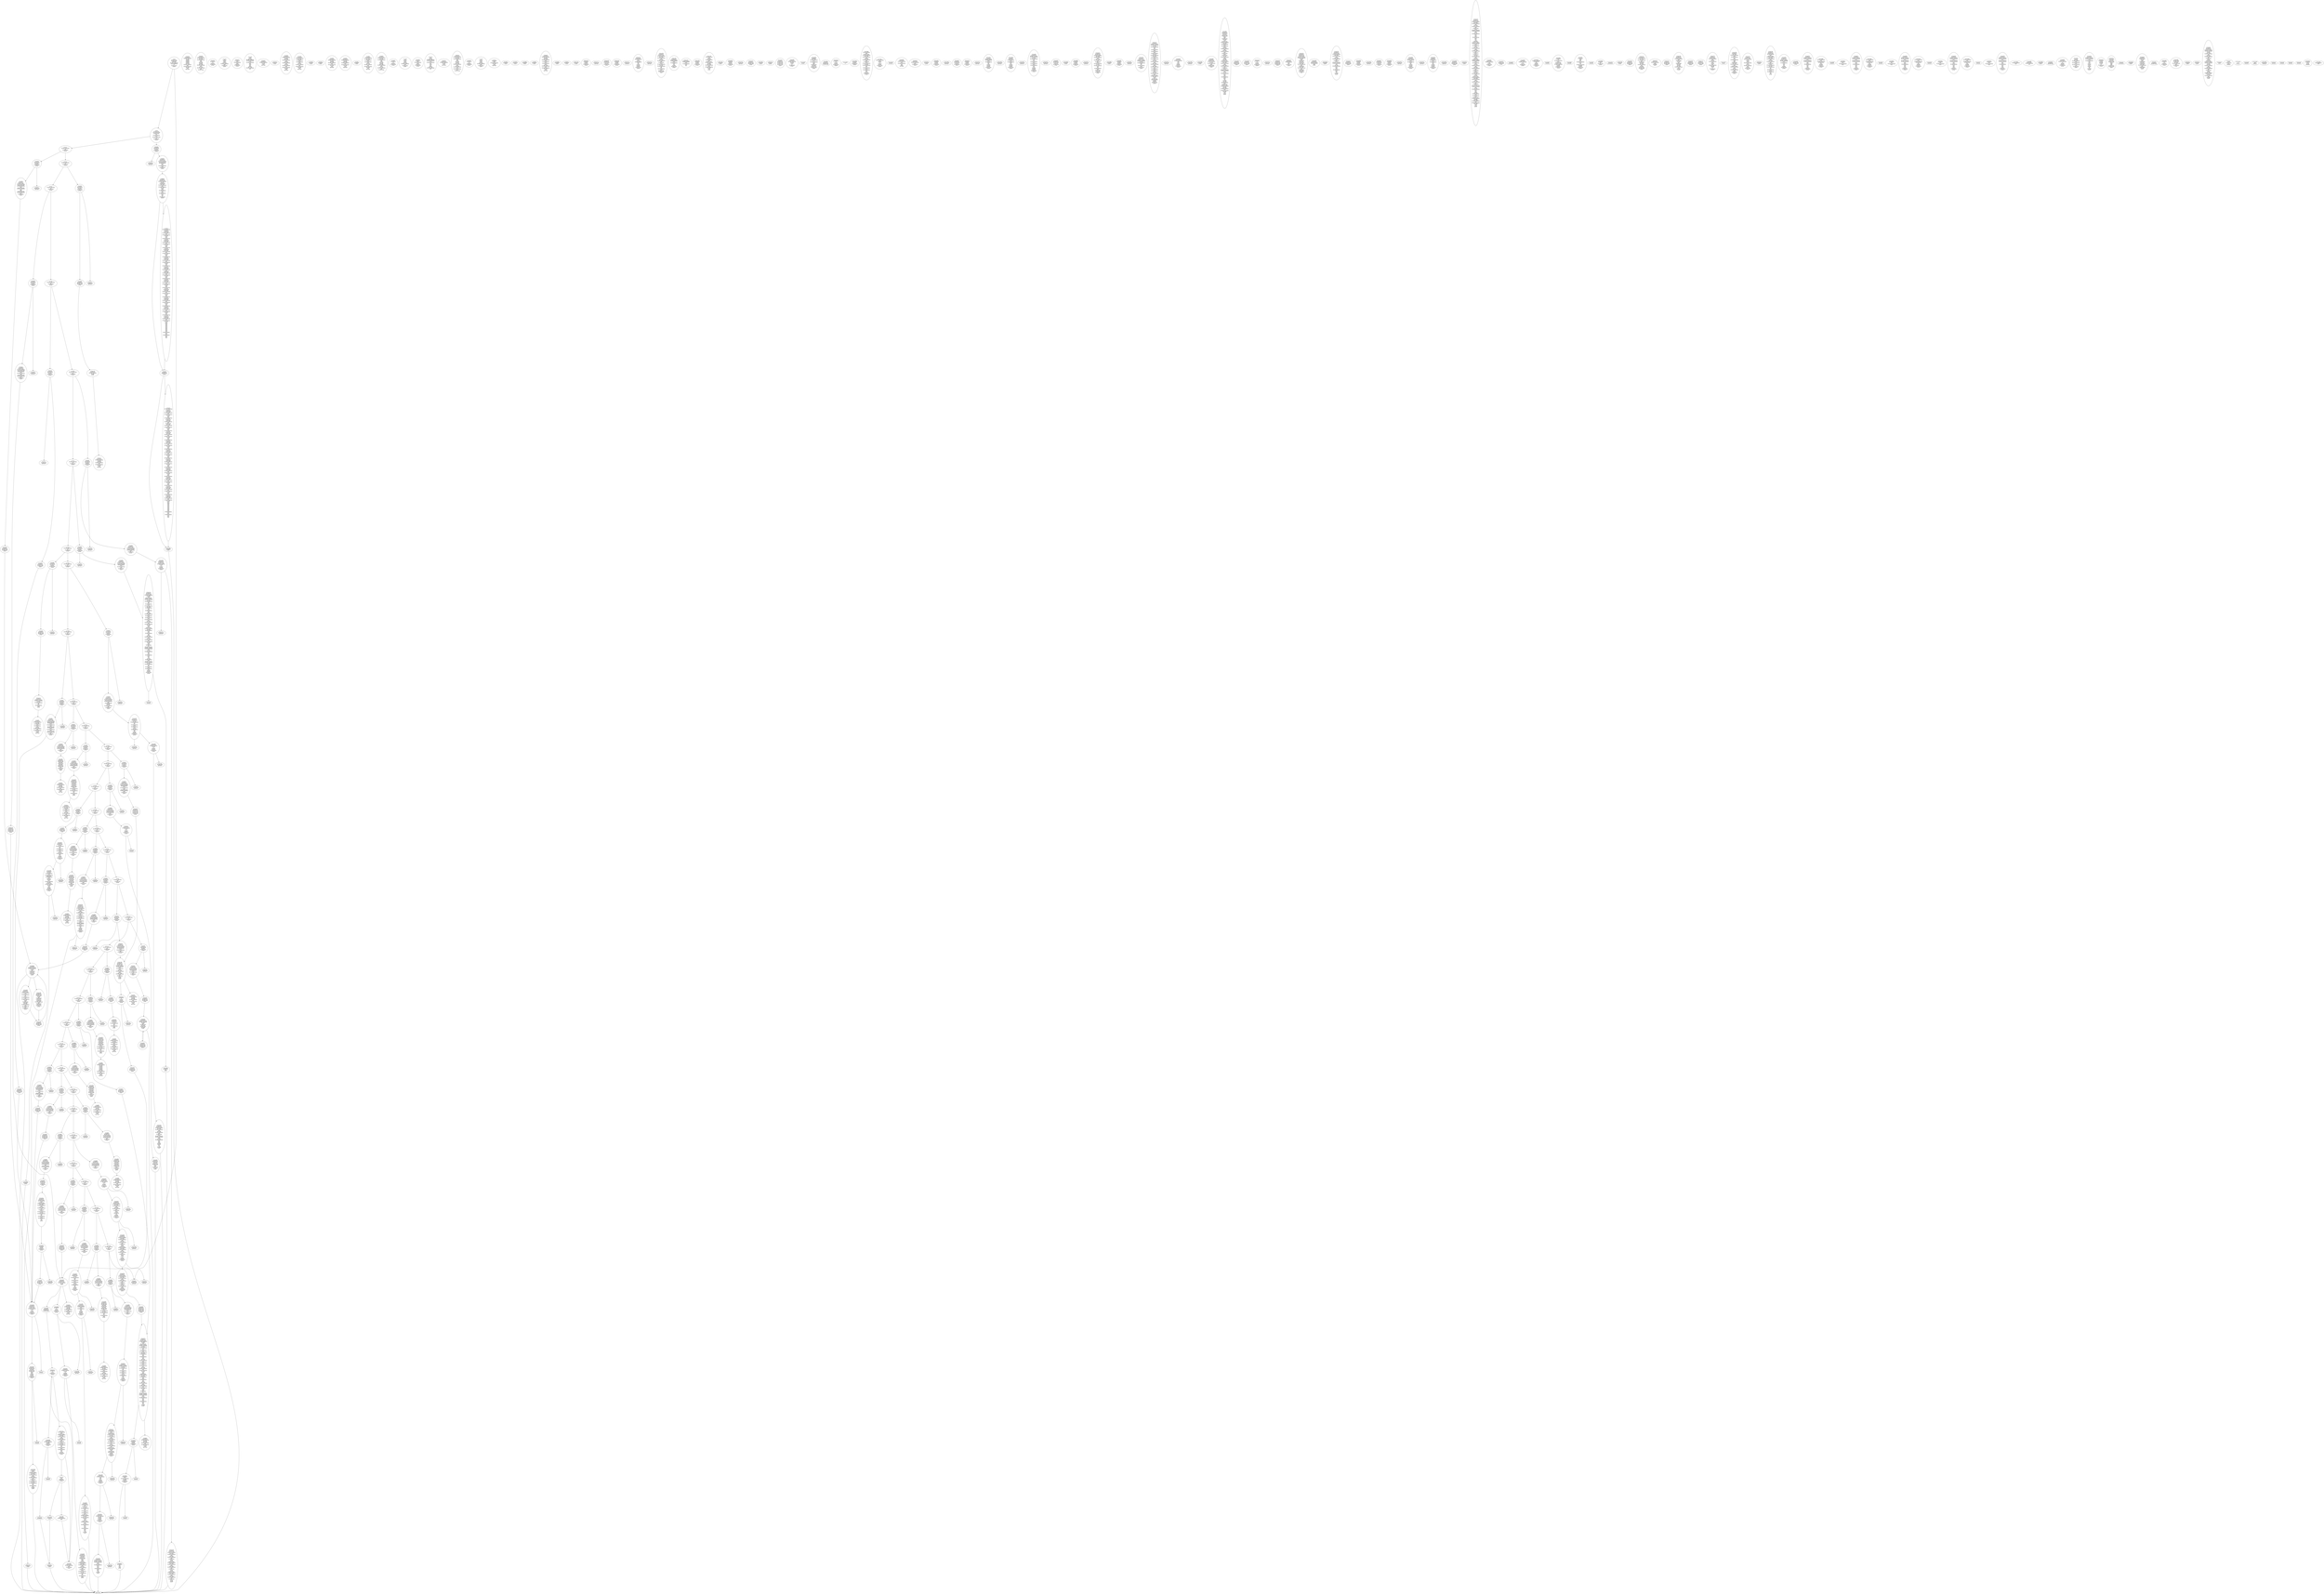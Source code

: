 /* Generated by GvGen v.1.0 (https://www.github.com/stricaud/gvgen) */

digraph G {
compound=true;
   node1 [label="[anywhere]"];
   node2 [label="# 0x0
PUSHX Data
PUSHX Data
MSTORE
PUSHX LogicData
CALLDATASIZE
LT
PUSHX Data
JUMPI
"];
   node3 [label="# 0xd
PUSHX Data
CALLDATALOAD
PUSHX Data
DIV
PUSHX BitData
AND
PUSHX LogicData
EQ
PUSHX Data
JUMPI
"];
   node4 [label="# 0x41
PUSHX LogicData
EQ
PUSHX Data
JUMPI
"];
   node5 [label="# 0x4c
PUSHX LogicData
EQ
PUSHX Data
JUMPI
"];
   node6 [label="# 0x57
PUSHX LogicData
EQ
PUSHX Data
JUMPI
"];
   node7 [label="# 0x62
PUSHX LogicData
EQ
PUSHX Data
JUMPI
"];
   node8 [label="# 0x6d
PUSHX LogicData
EQ
PUSHX Data
JUMPI
"];
   node9 [label="# 0x78
PUSHX LogicData
EQ
PUSHX Data
JUMPI
"];
   node10 [label="# 0x83
PUSHX LogicData
EQ
PUSHX Data
JUMPI
"];
   node11 [label="# 0x8e
PUSHX LogicData
EQ
PUSHX Data
JUMPI
"];
   node12 [label="# 0x99
PUSHX LogicData
EQ
PUSHX Data
JUMPI
"];
   node13 [label="# 0xa4
PUSHX LogicData
EQ
PUSHX Data
JUMPI
"];
   node14 [label="# 0xaf
PUSHX LogicData
EQ
PUSHX Data
JUMPI
"];
   node15 [label="# 0xba
PUSHX LogicData
EQ
PUSHX Data
JUMPI
"];
   node16 [label="# 0xc5
PUSHX LogicData
EQ
PUSHX Data
JUMPI
"];
   node17 [label="# 0xd0
PUSHX LogicData
EQ
PUSHX Data
JUMPI
"];
   node18 [label="# 0xdb
PUSHX LogicData
EQ
PUSHX Data
JUMPI
"];
   node19 [label="# 0xe6
PUSHX LogicData
EQ
PUSHX Data
JUMPI
"];
   node20 [label="# 0xf1
PUSHX LogicData
EQ
PUSHX Data
JUMPI
"];
   node21 [label="# 0xfc
PUSHX LogicData
EQ
PUSHX Data
JUMPI
"];
   node22 [label="# 0x107
PUSHX LogicData
EQ
PUSHX Data
JUMPI
"];
   node23 [label="# 0x112
PUSHX LogicData
EQ
PUSHX Data
JUMPI
"];
   node24 [label="# 0x11d
PUSHX LogicData
EQ
PUSHX Data
JUMPI
"];
   node25 [label="# 0x128
PUSHX LogicData
EQ
PUSHX Data
JUMPI
"];
   node26 [label="# 0x133
PUSHX LogicData
EQ
PUSHX Data
JUMPI
"];
   node27 [label="# 0x13e
PUSHX LogicData
EQ
PUSHX Data
JUMPI
"];
   node28 [label="# 0x149
PUSHX LogicData
EQ
PUSHX Data
JUMPI
"];
   node29 [label="# 0x154
PUSHX LogicData
EQ
PUSHX Data
JUMPI
"];
   node30 [label="# 0x15f
PUSHX LogicData
EQ
PUSHX Data
JUMPI
"];
   node31 [label="# 0x16a
PUSHX LogicData
EQ
PUSHX Data
JUMPI
"];
   node32 [label="# 0x175
PUSHX LogicData
EQ
PUSHX Data
JUMPI
"];
   node33 [label="# 0x180
PUSHX LogicData
EQ
PUSHX Data
JUMPI
"];
   node34 [label="# 0x18b
PUSHX LogicData
EQ
PUSHX Data
JUMPI
"];
   node35 [label="# 0x196
PUSHX LogicData
EQ
PUSHX Data
JUMPI
"];
   node36 [label="# 0x1a1
JUMPDEST
PUSHX Data
REVERT
"];
   node37 [label="# 0x1a6
JUMPDEST
CALLVALUE
ISZERO
PUSHX Data
JUMPI
"];
   node38 [label="# 0x1ad
PUSHX Data
REVERT
"];
   node39 [label="# 0x1b1
JUMPDEST
PUSHX Data
PUSHX ArithData
CALLDATALOAD
PUSHX BitData
NOT
AND
PUSHX ArithData
ADD
PUSHX Data
JUMP
"];
   node40 [label="# 0x1e6
JUMPDEST
PUSHX MemData
MLOAD
ISZERO
ISZERO
ISZERO
ISZERO
MSTORE
PUSHX ArithData
ADD
PUSHX MemData
MLOAD
SUB
RETURN
"];
   node41 [label="# 0x200
JUMPDEST
CALLVALUE
ISZERO
PUSHX Data
JUMPI
"];
   node42 [label="# 0x207
PUSHX Data
REVERT
"];
   node43 [label="# 0x20b
JUMPDEST
PUSHX Data
PUSHX ArithData
CALLDATALOAD
PUSHX ArithData
ADD
CALLDATALOAD
PUSHX ArithData
ADD
ADD
CALLDATALOAD
PUSHX ArithData
ADD
PUSHX Data
JUMP
"];
   node44 [label="# 0x235
JUMPDEST
PUSHX MemData
MLOAD
PUSHX ArithData
ADD
SUB
MSTORE
MLOAD
MSTORE
PUSHX ArithData
ADD
MLOAD
PUSHX ArithData
ADD
PUSHX Data
"];
   node45 [label="# 0x25a
JUMPDEST
LT
ISZERO
PUSHX Data
JUMPI
"];
   node46 [label="# 0x263
ADD
MLOAD
ADD
MSTORE
PUSHX ArithData
ADD
PUSHX Data
JUMP
"];
   node47 [label="# 0x275
JUMPDEST
ADD
PUSHX BitData
AND
ISZERO
PUSHX Data
JUMPI
"];
   node48 [label="# 0x289
SUB
MLOAD
PUSHX ArithData
PUSHX ArithData
SUB
PUSHX ArithData
EXP
SUB
NOT
AND
MSTORE
PUSHX ArithData
ADD
"];
   node49 [label="# 0x2a2
JUMPDEST
PUSHX MemData
MLOAD
SUB
RETURN
"];
   node50 [label="# 0x2b0
JUMPDEST
CALLVALUE
ISZERO
PUSHX Data
JUMPI
"];
   node51 [label="# 0x2b7
PUSHX Data
REVERT
"];
   node52 [label="# 0x2bb
JUMPDEST
PUSHX Data
PUSHX Data
JUMP
"];
   node53 [label="# 0x2c3
JUMPDEST
PUSHX MemData
MLOAD
MSTORE
PUSHX ArithData
ADD
PUSHX MemData
MLOAD
SUB
RETURN
"];
   node54 [label="# 0x2d9
JUMPDEST
CALLVALUE
ISZERO
PUSHX Data
JUMPI
"];
   node55 [label="# 0x2e0
PUSHX Data
REVERT
"];
   node56 [label="# 0x2e4
JUMPDEST
PUSHX Data
PUSHX ArithData
CALLDATALOAD
PUSHX BitData
AND
PUSHX ArithData
ADD
CALLDATALOAD
PUSHX ArithData
ADD
PUSHX Data
JUMP
"];
   node57 [label="# 0x319
JUMPDEST
STOP
"];
   node58 [label="# 0x31b
JUMPDEST
CALLVALUE
ISZERO
PUSHX Data
JUMPI
"];
   node59 [label="# 0x322
PUSHX Data
REVERT
"];
   node60 [label="# 0x326
JUMPDEST
PUSHX Data
PUSHX Data
JUMP
"];
   node61 [label="# 0x32e
JUMPDEST
PUSHX MemData
MLOAD
MSTORE
PUSHX ArithData
ADD
PUSHX MemData
MLOAD
SUB
RETURN
"];
   node62 [label="# 0x344
JUMPDEST
CALLVALUE
ISZERO
PUSHX Data
JUMPI
"];
   node63 [label="# 0x34b
PUSHX Data
REVERT
"];
   node64 [label="# 0x34f
JUMPDEST
PUSHX Data
PUSHX ArithData
CALLDATALOAD
PUSHX ArithData
ADD
PUSHX Data
JUMP
"];
   node65 [label="# 0x365
JUMPDEST
PUSHX MemData
MLOAD
MSTORE
PUSHX ArithData
ADD
MSTORE
PUSHX ArithData
ADD
MSTORE
PUSHX ArithData
ADD
PUSHX MemData
MLOAD
SUB
RETURN
"];
   node66 [label="# 0x389
JUMPDEST
CALLVALUE
ISZERO
PUSHX Data
JUMPI
"];
   node67 [label="# 0x390
PUSHX Data
REVERT
"];
   node68 [label="# 0x394
JUMPDEST
PUSHX Data
PUSHX ArithData
CALLDATALOAD
PUSHX BitData
AND
PUSHX ArithData
ADD
PUSHX Data
JUMP
"];
   node69 [label="# 0x3b4
JUMPDEST
PUSHX MemData
MLOAD
PUSHX BitData
AND
PUSHX BitData
AND
MSTORE
PUSHX ArithData
ADD
PUSHX MemData
MLOAD
SUB
RETURN
"];
   node70 [label="# 0x3de
JUMPDEST
CALLVALUE
ISZERO
PUSHX Data
JUMPI
"];
   node71 [label="# 0x3e5
PUSHX Data
REVERT
"];
   node72 [label="# 0x3e9
JUMPDEST
PUSHX Data
PUSHX Data
JUMP
"];
   node73 [label="# 0x3f1
JUMPDEST
PUSHX MemData
MLOAD
PUSHX BitData
AND
PUSHX BitData
AND
MSTORE
PUSHX ArithData
ADD
PUSHX MemData
MLOAD
SUB
RETURN
"];
   node74 [label="# 0x433
JUMPDEST
CALLVALUE
ISZERO
PUSHX Data
JUMPI
"];
   node75 [label="# 0x43a
PUSHX Data
REVERT
"];
   node76 [label="# 0x43e
JUMPDEST
PUSHX Data
PUSHX ArithData
CALLDATALOAD
PUSHX ArithData
ADD
CALLDATALOAD
ISZERO
ISZERO
PUSHX ArithData
ADD
PUSHX Data
JUMP
"];
   node77 [label="# 0x45f
JUMPDEST
STOP
"];
   node78 [label="# 0x461
JUMPDEST
CALLVALUE
ISZERO
PUSHX Data
JUMPI
"];
   node79 [label="# 0x468
PUSHX Data
REVERT
"];
   node80 [label="# 0x46c
JUMPDEST
PUSHX Data
PUSHX ArithData
CALLDATALOAD
PUSHX BitData
AND
PUSHX ArithData
ADD
CALLDATALOAD
PUSHX BitData
AND
PUSHX ArithData
ADD
CALLDATALOAD
PUSHX ArithData
ADD
PUSHX Data
JUMP
"];
   node81 [label="# 0x4c0
JUMPDEST
STOP
"];
   node82 [label="# 0x4c2
JUMPDEST
CALLVALUE
ISZERO
PUSHX Data
JUMPI
"];
   node83 [label="# 0x4c9
PUSHX Data
REVERT
"];
   node84 [label="# 0x4cd
JUMPDEST
PUSHX Data
PUSHX ArithData
CALLDATALOAD
PUSHX ArithData
ADD
PUSHX Data
JUMP
"];
   node85 [label="# 0x4e3
JUMPDEST
PUSHX MemData
MLOAD
MSTORE
PUSHX ArithData
ADD
PUSHX MemData
MLOAD
SUB
RETURN
"];
   node86 [label="# 0x4f9
JUMPDEST
CALLVALUE
ISZERO
PUSHX Data
JUMPI
"];
   node87 [label="# 0x500
PUSHX Data
REVERT
"];
   node88 [label="# 0x504
JUMPDEST
PUSHX Data
PUSHX ArithData
CALLDATALOAD
PUSHX ArithData
ADD
PUSHX Data
JUMP
"];
   node89 [label="# 0x51a
JUMPDEST
PUSHX MemData
MLOAD
PUSHX BitData
AND
PUSHX BitData
AND
MSTORE
PUSHX ArithData
ADD
PUSHX MemData
MLOAD
SUB
RETURN
"];
   node90 [label="# 0x55c
JUMPDEST
CALLVALUE
ISZERO
PUSHX Data
JUMPI
"];
   node91 [label="# 0x563
PUSHX Data
REVERT
"];
   node92 [label="# 0x567
JUMPDEST
PUSHX Data
PUSHX ArithData
CALLDATALOAD
PUSHX BitData
AND
PUSHX ArithData
ADD
CALLDATALOAD
PUSHX ArithData
ADD
PUSHX Data
JUMP
"];
   node93 [label="# 0x59c
JUMPDEST
PUSHX MemData
MLOAD
MSTORE
PUSHX ArithData
ADD
PUSHX MemData
MLOAD
SUB
RETURN
"];
   node94 [label="# 0x5b2
JUMPDEST
CALLVALUE
ISZERO
PUSHX Data
JUMPI
"];
   node95 [label="# 0x5b9
PUSHX Data
REVERT
"];
   node96 [label="# 0x5bd
JUMPDEST
PUSHX Data
PUSHX ArithData
CALLDATALOAD
PUSHX ArithData
ADD
PUSHX Data
JUMP
"];
   node97 [label="# 0x5d3
JUMPDEST
PUSHX MemData
MLOAD
MSTORE
PUSHX ArithData
ADD
PUSHX MemData
MLOAD
SUB
RETURN
"];
   node98 [label="# 0x5e9
JUMPDEST
CALLVALUE
ISZERO
PUSHX Data
JUMPI
"];
   node99 [label="# 0x5f0
PUSHX Data
REVERT
"];
   node100 [label="# 0x5f4
JUMPDEST
PUSHX Data
PUSHX Data
JUMP
"];
   node101 [label="# 0x5fc
JUMPDEST
STOP
"];
   node102 [label="# 0x5fe
JUMPDEST
CALLVALUE
ISZERO
PUSHX Data
JUMPI
"];
   node103 [label="# 0x605
PUSHX Data
REVERT
"];
   node104 [label="# 0x609
JUMPDEST
PUSHX Data
PUSHX ArithData
CALLDATALOAD
PUSHX BitData
AND
PUSHX ArithData
ADD
PUSHX Data
JUMP
"];
   node105 [label="# 0x635
JUMPDEST
PUSHX MemData
MLOAD
MSTORE
PUSHX ArithData
ADD
PUSHX MemData
MLOAD
SUB
RETURN
"];
   node106 [label="# 0x64b
JUMPDEST
CALLVALUE
ISZERO
PUSHX Data
JUMPI
"];
   node107 [label="# 0x652
PUSHX Data
REVERT
"];
   node108 [label="# 0x656
JUMPDEST
PUSHX Data
PUSHX ArithData
CALLDATALOAD
PUSHX ArithData
ADD
PUSHX Data
JUMP
"];
   node109 [label="# 0x66c
JUMPDEST
PUSHX MemData
MLOAD
PUSHX BitData
AND
PUSHX BitData
AND
MSTORE
PUSHX ArithData
ADD
PUSHX MemData
MLOAD
SUB
RETURN
"];
   node110 [label="# 0x6ae
JUMPDEST
CALLVALUE
ISZERO
PUSHX Data
JUMPI
"];
   node111 [label="# 0x6b5
PUSHX Data
REVERT
"];
   node112 [label="# 0x6b9
JUMPDEST
PUSHX Data
PUSHX ArithData
CALLDATALOAD
PUSHX ArithData
ADD
PUSHX Data
JUMP
"];
   node113 [label="# 0x6cf
JUMPDEST
PUSHX MemData
MLOAD
PUSHX ArithData
ADD
SUB
MSTORE
MLOAD
MSTORE
PUSHX ArithData
ADD
MLOAD
PUSHX ArithData
ADD
PUSHX Data
"];
   node114 [label="# 0x6f4
JUMPDEST
LT
ISZERO
PUSHX Data
JUMPI
"];
   node115 [label="# 0x6fd
ADD
MLOAD
ADD
MSTORE
PUSHX ArithData
ADD
PUSHX Data
JUMP
"];
   node116 [label="# 0x70f
JUMPDEST
ADD
PUSHX BitData
AND
ISZERO
PUSHX Data
JUMPI
"];
   node117 [label="# 0x723
SUB
MLOAD
PUSHX ArithData
PUSHX ArithData
SUB
PUSHX ArithData
EXP
SUB
NOT
AND
MSTORE
PUSHX ArithData
ADD
"];
   node118 [label="# 0x73c
JUMPDEST
PUSHX MemData
MLOAD
SUB
RETURN
"];
   node119 [label="# 0x74a
JUMPDEST
CALLVALUE
ISZERO
PUSHX Data
JUMPI
"];
   node120 [label="# 0x751
PUSHX Data
REVERT
"];
   node121 [label="# 0x755
JUMPDEST
PUSHX Data
PUSHX ArithData
CALLDATALOAD
PUSHX BitData
AND
PUSHX ArithData
ADD
PUSHX Data
JUMP
"];
   node122 [label="# 0x781
JUMPDEST
PUSHX MemData
MLOAD
MSTORE
PUSHX ArithData
ADD
PUSHX MemData
MLOAD
SUB
RETURN
"];
   node123 [label="# 0x797
JUMPDEST
CALLVALUE
ISZERO
PUSHX Data
JUMPI
"];
   node124 [label="# 0x79e
PUSHX Data
REVERT
"];
   node125 [label="# 0x7a2
JUMPDEST
PUSHX Data
PUSHX ArithData
CALLDATALOAD
PUSHX BitData
AND
PUSHX ArithData
ADD
PUSHX Data
JUMP
"];
   node126 [label="# 0x7ce
JUMPDEST
PUSHX MemData
MLOAD
PUSHX ArithData
ADD
SUB
MSTORE
MLOAD
MSTORE
PUSHX ArithData
ADD
MLOAD
PUSHX ArithData
ADD
PUSHX ArithData
MUL
PUSHX Data
"];
   node127 [label="# 0x7f6
JUMPDEST
LT
ISZERO
PUSHX Data
JUMPI
"];
   node128 [label="# 0x7ff
ADD
MLOAD
ADD
MSTORE
PUSHX ArithData
ADD
PUSHX Data
JUMP
"];
   node129 [label="# 0x811
JUMPDEST
ADD
PUSHX MemData
MLOAD
SUB
RETURN
"];
   node130 [label="# 0x825
JUMPDEST
CALLVALUE
ISZERO
PUSHX Data
JUMPI
"];
   node131 [label="# 0x82c
PUSHX Data
REVERT
"];
   node132 [label="# 0x830
JUMPDEST
PUSHX Data
PUSHX Data
JUMP
"];
   node133 [label="# 0x838
JUMPDEST
PUSHX MemData
MLOAD
PUSHX BitData
AND
PUSHX BitData
AND
MSTORE
PUSHX ArithData
ADD
PUSHX MemData
MLOAD
SUB
RETURN
"];
   node134 [label="# 0x87a
JUMPDEST
CALLVALUE
ISZERO
PUSHX Data
JUMPI
"];
   node135 [label="# 0x881
PUSHX Data
REVERT
"];
   node136 [label="# 0x885
JUMPDEST
PUSHX Data
PUSHX ArithData
CALLDATALOAD
PUSHX ArithData
ADD
PUSHX Data
JUMP
"];
   node137 [label="# 0x89b
JUMPDEST
PUSHX MemData
MLOAD
ISZERO
ISZERO
ISZERO
ISZERO
MSTORE
PUSHX ArithData
ADD
PUSHX MemData
MLOAD
SUB
RETURN
"];
   node138 [label="# 0x8b5
JUMPDEST
CALLVALUE
ISZERO
PUSHX Data
JUMPI
"];
   node139 [label="# 0x8bc
PUSHX Data
REVERT
"];
   node140 [label="# 0x8c0
JUMPDEST
PUSHX Data
PUSHX Data
JUMP
"];
   node141 [label="# 0x8c8
JUMPDEST
PUSHX MemData
MLOAD
MSTORE
PUSHX ArithData
ADD
PUSHX MemData
MLOAD
SUB
RETURN
"];
   node142 [label="# 0x8de
JUMPDEST
CALLVALUE
ISZERO
PUSHX Data
JUMPI
"];
   node143 [label="# 0x8e5
PUSHX Data
REVERT
"];
   node144 [label="# 0x8e9
JUMPDEST
PUSHX Data
PUSHX ArithData
CALLDATALOAD
PUSHX ArithData
ADD
PUSHX Data
JUMP
"];
   node145 [label="# 0x8ff
JUMPDEST
PUSHX MemData
MLOAD
MSTORE
PUSHX ArithData
ADD
PUSHX MemData
MLOAD
SUB
RETURN
"];
   node146 [label="# 0x915
JUMPDEST
CALLVALUE
ISZERO
PUSHX Data
JUMPI
"];
   node147 [label="# 0x91c
PUSHX Data
REVERT
"];
   node148 [label="# 0x920
JUMPDEST
PUSHX Data
PUSHX ArithData
CALLDATALOAD
PUSHX BitData
AND
PUSHX ArithData
ADD
CALLDATALOAD
PUSHX ArithData
ADD
PUSHX Data
JUMP
"];
   node149 [label="# 0x955
JUMPDEST
STOP
"];
   node150 [label="# 0x957
JUMPDEST
CALLVALUE
ISZERO
PUSHX Data
JUMPI
"];
   node151 [label="# 0x95e
PUSHX Data
REVERT
"];
   node152 [label="# 0x962
JUMPDEST
PUSHX Data
PUSHX ArithData
CALLDATALOAD
PUSHX ArithData
ADD
PUSHX Data
JUMP
"];
   node153 [label="# 0x978
JUMPDEST
STOP
"];
   node154 [label="# 0x97a
JUMPDEST
CALLVALUE
ISZERO
PUSHX Data
JUMPI
"];
   node155 [label="# 0x981
PUSHX Data
REVERT
"];
   node156 [label="# 0x985
JUMPDEST
PUSHX Data
PUSHX ArithData
CALLDATALOAD
PUSHX ArithData
ADD
PUSHX Data
JUMP
"];
   node157 [label="# 0x99b
JUMPDEST
PUSHX MemData
MLOAD
MSTORE
PUSHX ArithData
ADD
PUSHX MemData
MLOAD
SUB
RETURN
"];
   node158 [label="# 0x9b1
JUMPDEST
CALLVALUE
ISZERO
PUSHX Data
JUMPI
"];
   node159 [label="# 0x9b8
PUSHX Data
REVERT
"];
   node160 [label="# 0x9bc
JUMPDEST
PUSHX Data
PUSHX ArithData
CALLDATALOAD
PUSHX ArithData
ADD
CALLDATALOAD
PUSHX ArithData
ADD
PUSHX Data
JUMP
"];
   node161 [label="# 0x9db
JUMPDEST
STOP
"];
   node162 [label="# 0x9dd
JUMPDEST
PUSHX Data
PUSHX ArithData
CALLDATALOAD
PUSHX ArithData
ADD
PUSHX Data
JUMP
"];
   node163 [label="# 0x9f3
JUMPDEST
STOP
"];
   node164 [label="# 0x9f5
JUMPDEST
CALLVALUE
ISZERO
PUSHX Data
JUMPI
"];
   node165 [label="# 0x9fc
PUSHX Data
REVERT
"];
   node166 [label="# 0xa00
JUMPDEST
PUSHX Data
PUSHX ArithData
CALLDATALOAD
PUSHX ArithData
ADD
PUSHX Data
JUMP
"];
   node167 [label="# 0xa16
JUMPDEST
PUSHX MemData
MLOAD
MSTORE
PUSHX ArithData
ADD
PUSHX BitData
AND
PUSHX BitData
AND
MSTORE
PUSHX ArithData
ADD
PUSHX MemData
MLOAD
SUB
RETURN
"];
   node168 [label="# 0xa5f
JUMPDEST
CALLVALUE
ISZERO
PUSHX Data
JUMPI
"];
   node169 [label="# 0xa66
PUSHX Data
REVERT
"];
   node170 [label="# 0xa6a
JUMPDEST
PUSHX Data
PUSHX ArithData
CALLDATALOAD
PUSHX BitData
AND
PUSHX ArithData
ADD
PUSHX Data
JUMP
"];
   node171 [label="# 0xa96
JUMPDEST
STOP
"];
   node172 [label="# 0xa98
JUMPDEST
CALLVALUE
ISZERO
PUSHX Data
JUMPI
"];
   node173 [label="# 0xa9f
PUSHX Data
REVERT
"];
   node174 [label="# 0xaa3
JUMPDEST
PUSHX Data
PUSHX ArithData
CALLDATALOAD
PUSHX ArithData
ADD
PUSHX Data
JUMP
"];
   node175 [label="# 0xab9
JUMPDEST
PUSHX MemData
MLOAD
PUSHX BitData
AND
PUSHX BitData
AND
MSTORE
PUSHX ArithData
ADD
PUSHX MemData
MLOAD
SUB
RETURN
"];
   node176 [label="# 0xafb
JUMPDEST
CALLVALUE
ISZERO
PUSHX Data
JUMPI
"];
   node177 [label="# 0xb02
PUSHX Data
REVERT
"];
   node178 [label="# 0xb06
JUMPDEST
PUSHX Data
PUSHX ArithData
CALLDATALOAD
PUSHX BitData
AND
PUSHX ArithData
ADD
PUSHX Data
JUMP
"];
   node179 [label="# 0xb32
JUMPDEST
STOP
"];
   node180 [label="# 0xb34
JUMPDEST
PUSHX Data
PUSHX MemData
MLOAD
PUSHX Data
MSTORE
PUSHX ArithData
ADD
PUSHX MemData
MLOAD
SUB
SHA3
PUSHX BitData
NOT
AND
PUSHX BitData
NOT
AND
EQ
PUSHX Data
JUMPI
"];
   node181 [label="# 0xbb2
PUSHX MemData
MLOAD
PUSHX Data
MSTORE
PUSHX ArithData
ADD
PUSHX MemData
MLOAD
SUB
SHA3
PUSHX MemData
MLOAD
PUSHX Data
MSTORE
PUSHX ArithData
ADD
PUSHX MemData
MLOAD
SUB
SHA3
PUSHX MemData
MLOAD
PUSHX Data
MSTORE
PUSHX ArithData
ADD
PUSHX MemData
MLOAD
SUB
SHA3
PUSHX MemData
MLOAD
PUSHX Data
MSTORE
PUSHX ArithData
ADD
PUSHX MemData
MLOAD
SUB
SHA3
PUSHX MemData
MLOAD
PUSHX Data
MSTORE
PUSHX ArithData
ADD
PUSHX Data
MSTORE
PUSHX ArithData
ADD
PUSHX MemData
MLOAD
SUB
SHA3
PUSHX MemData
MLOAD
PUSHX Data
MSTORE
PUSHX ArithData
ADD
PUSHX MemData
MLOAD
SUB
SHA3
PUSHX MemData
MLOAD
PUSHX Data
MSTORE
PUSHX ArithData
ADD
PUSHX MemData
MLOAD
SUB
SHA3
PUSHX MemData
MLOAD
PUSHX Data
MSTORE
PUSHX ArithData
ADD
PUSHX MemData
MLOAD
SUB
SHA3
PUSHX MemData
MLOAD
PUSHX Data
MSTORE
PUSHX ArithData
ADD
PUSHX MemData
MLOAD
SUB
SHA3
PUSHX MemData
MLOAD
PUSHX Data
MSTORE
PUSHX ArithData
ADD
PUSHX MemData
MLOAD
SUB
SHA3
XOR
XOR
XOR
XOR
XOR
XOR
XOR
XOR
XOR
PUSHX BitData
NOT
AND
PUSHX BitData
NOT
AND
EQ
"];
   node182 [label="# 0xe3e
JUMPDEST
PUSHX Data
JUMPI
"];
   node183 [label="# 0xe44
PUSHX MemData
MLOAD
PUSHX Data
MSTORE
PUSHX ArithData
ADD
PUSHX MemData
MLOAD
SUB
SHA3
PUSHX MemData
MLOAD
PUSHX Data
MSTORE
PUSHX ArithData
ADD
PUSHX Data
MSTORE
PUSHX ArithData
ADD
PUSHX MemData
MLOAD
SUB
SHA3
PUSHX MemData
MLOAD
PUSHX Data
MSTORE
PUSHX ArithData
ADD
PUSHX MemData
MLOAD
SUB
SHA3
PUSHX MemData
MLOAD
PUSHX Data
MSTORE
PUSHX ArithData
ADD
PUSHX MemData
MLOAD
SUB
SHA3
PUSHX MemData
MLOAD
PUSHX Data
MSTORE
PUSHX ArithData
ADD
PUSHX MemData
MLOAD
SUB
SHA3
PUSHX MemData
MLOAD
PUSHX Data
MSTORE
PUSHX ArithData
ADD
PUSHX MemData
MLOAD
SUB
SHA3
PUSHX MemData
MLOAD
PUSHX Data
MSTORE
PUSHX ArithData
ADD
PUSHX MemData
MLOAD
SUB
SHA3
PUSHX MemData
MLOAD
PUSHX Data
MSTORE
PUSHX ArithData
ADD
PUSHX MemData
MLOAD
SUB
SHA3
PUSHX MemData
MLOAD
PUSHX Data
MSTORE
PUSHX ArithData
ADD
PUSHX MemData
MLOAD
SUB
SHA3
PUSHX MemData
MLOAD
PUSHX Data
MSTORE
PUSHX ArithData
ADD
PUSHX MemData
MLOAD
SUB
SHA3
XOR
XOR
XOR
XOR
XOR
XOR
XOR
XOR
XOR
PUSHX BitData
NOT
AND
PUSHX BitData
NOT
AND
EQ
"];
   node184 [label="# 0x10d0
JUMPDEST
JUMP
"];
   node185 [label="# 0x10d7
JUMPDEST
PUSHX Data
PUSHX Data
JUMP
"];
   node186 [label="# 0x10df
JUMPDEST
PUSHX Data
PUSHX ArithData
ADD
PUSHX ArithData
DIV
MUL
PUSHX ArithData
ADD
PUSHX MemData
MLOAD
ADD
PUSHX Data
MSTORE
MSTORE
PUSHX ArithData
ADD
CALLDATACOPY
ADD
PUSHX Data
JUMP
"];
   node187 [label="# 0x111b
JUMPDEST
JUMP
"];
   node188 [label="# 0x1124
JUMPDEST
PUSHX StorData
SLOAD
JUMP
"];
   node189 [label="# 0x112a
JUMPDEST
PUSHX Data
PUSHX Data
PUSHX Data
JUMP
"];
   node190 [label="# 0x1135
JUMPDEST
ISZERO
ISZERO
PUSHX Data
JUMPI
"];
   node191 [label="# 0x113c
PUSHX Data
REVERT
"];
   node192 [label="# 0x1140
JUMPDEST
PUSHX Data
CALLER
PUSHX Data
JUMP
"];
   node193 [label="# 0x114a
JUMPDEST
ISZERO
ISZERO
PUSHX Data
JUMPI
"];
   node194 [label="# 0x1151
PUSHX Data
REVERT
"];
   node195 [label="# 0x1155
JUMPDEST
PUSHX BitData
AND
CALLER
PUSHX BitData
AND
EQ
ISZERO
ISZERO
ISZERO
PUSHX Data
JUMPI
"];
   node196 [label="# 0x118c
PUSHX Data
REVERT
"];
   node197 [label="# 0x1190
JUMPDEST
PUSHX Data
PUSHX ArithData
MSTORE
PUSHX ArithData
ADD
MSTORE
PUSHX ArithData
ADD
PUSHX Data
SHA3
PUSHX ArithData
SLOAD
PUSHX ArithData
EXP
DIV
PUSHX BitData
AND
PUSHX Data
PUSHX Data
JUMP
"];
   node198 [label="# 0x11d0
JUMPDEST
PUSHX BitData
PUSHX BitData
AND
PUSHX BitData
AND
EQ
ISZERO
PUSHX Data
JUMPI
"];
   node199 [label="# 0x1207
PUSHX BitData
PUSHX BitData
AND
PUSHX BitData
AND
EQ
"];
   node200 [label="# 0x1238
JUMPDEST
ISZERO
ISZERO
PUSHX Data
JUMPI
"];
   node201 [label="# 0x123f
PUSHX BitData
AND
CALLER
PUSHX BitData
AND
PUSHX Data
PUSHX MemData
MLOAD
MSTORE
PUSHX ArithData
ADD
PUSHX MemData
MLOAD
SUB
LOGX
"];
   node202 [label="# 0x12a4
JUMPDEST
JUMP
"];
   node203 [label="# 0x12a9
JUMPDEST
PUSHX Data
PUSHX StorData
SLOAD
JUMP
"];
   node204 [label="# 0x12b6
JUMPDEST
PUSHX Data
PUSHX Data
PUSHX StorData
SLOAD
LT
ISZERO
ISZERO
PUSHX Data
JUMPI
"];
   node205 [label="# 0x12c7
PUSHX Data
REVERT
"];
   node206 [label="# 0x12cb
JUMPDEST
PUSHX Data
PUSHX ArithData
MSTORE
PUSHX ArithData
ADD
MSTORE
PUSHX ArithData
ADD
PUSHX Data
SHA3
SLOAD
PUSHX Data
PUSHX ArithData
MSTORE
PUSHX ArithData
ADD
MSTORE
PUSHX ArithData
ADD
PUSHX Data
SHA3
SLOAD
PUSHX Data
PUSHX ArithData
MSTORE
PUSHX ArithData
ADD
MSTORE
PUSHX ArithData
ADD
PUSHX Data
SHA3
SLOAD
JUMP
"];
   node207 [label="# 0x1314
JUMPDEST
PUSHX Data
PUSHX ArithData
NUMBER
SUB
BLOCKHASH
PUSHX StorData
PUSHX ArithData
SLOAD
PUSHX ArithData
EXP
DIV
PUSHX BitData
AND
PUSHX MemData
MLOAD
PUSHX BitData
NOT
AND
PUSHX BitData
NOT
AND
MSTORE
PUSHX ArithData
ADD
PUSHX BitData
AND
PUSHX BitData
AND
PUSHX ArithData
MUL
MSTORE
PUSHX ArithData
ADD
PUSHX MemData
MLOAD
SUB
SHA3
TIMESTAMP
PUSHX MemData
MLOAD
PUSHX BitData
NOT
AND
PUSHX BitData
NOT
AND
MSTORE
PUSHX ArithData
ADD
MSTORE
PUSHX ArithData
ADD
PUSHX MemData
MLOAD
SUB
SHA3
PUSHX Data
DIV
PUSHX StorData
PUSHX ArithData
PUSHX ArithData
EXP
SLOAD
PUSHX ArithData
MUL
NOT
AND
PUSHX BitData
AND
MUL
OR
SSTORE
PUSHX BitData
AND
PUSHX StorData
PUSHX ArithData
SLOAD
PUSHX ArithData
EXP
DIV
PUSHX BitData
AND
PUSHX BitData
AND
ISZERO
ISZERO
PUSHX Data
JUMPI
"];
   node208 [label="# 0x140a
INVALID
"];
   node209 [label="# 0x140b
JUMPDEST
MOD
JUMP
"];
   node210 [label="# 0x1413
JUMPDEST
PUSHX StorData
PUSHX ArithData
SLOAD
PUSHX ArithData
EXP
DIV
PUSHX BitData
AND
JUMP
"];
   node211 [label="# 0x1439
JUMPDEST
PUSHX Data
SLOAD
PUSHX ArithData
EXP
DIV
PUSHX BitData
AND
PUSHX BitData
AND
CALLER
PUSHX BitData
AND
EQ
ISZERO
ISZERO
PUSHX Data
JUMPI
"];
   node212 [label="# 0x1490
PUSHX Data
REVERT
"];
   node213 [label="# 0x1494
JUMPDEST
PUSHX StorData
SLOAD
LT
ISZERO
ISZERO
PUSHX Data
JUMPI
"];
   node214 [label="# 0x14a0
PUSHX Data
REVERT
"];
   node215 [label="# 0x14a4
JUMPDEST
PUSHX Data
PUSHX ArithData
MSTORE
PUSHX ArithData
ADD
MSTORE
PUSHX ArithData
ADD
PUSHX Data
SHA3
PUSHX ArithData
PUSHX ArithData
EXP
SLOAD
PUSHX ArithData
MUL
NOT
AND
ISZERO
ISZERO
MUL
OR
SSTORE
JUMP
"];
   node216 [label="# 0x14d3
JUMPDEST
PUSHX Data
PUSHX Data
JUMP
"];
   node217 [label="# 0x14dc
JUMPDEST
ISZERO
ISZERO
PUSHX Data
JUMPI
"];
   node218 [label="# 0x14e3
PUSHX Data
REVERT
"];
   node219 [label="# 0x14e7
JUMPDEST
PUSHX Data
PUSHX Data
JUMP
"];
   node220 [label="# 0x14f2
JUMPDEST
JUMP
"];
   node221 [label="# 0x14f7
JUMPDEST
PUSHX Data
PUSHX Data
MSTORE
PUSHX Data
MSTORE
PUSHX Data
PUSHX Data
SHA3
PUSHX Data
SLOAD
JUMP
"];
   node222 [label="# 0x150f
JUMPDEST
PUSHX Data
PUSHX Data
MSTORE
PUSHX Data
MSTORE
PUSHX Data
PUSHX Data
SHA3
PUSHX ArithData
SLOAD
PUSHX ArithData
EXP
DIV
PUSHX BitData
AND
JUMP
"];
   node223 [label="# 0x1542
JUMPDEST
PUSHX Data
PUSHX Data
PUSHX Data
PUSHX Data
JUMP
"];
   node224 [label="# 0x1551
JUMPDEST
LT
ISZERO
ISZERO
PUSHX Data
JUMPI
"];
   node225 [label="# 0x155a
PUSHX Data
REVERT
"];
   node226 [label="# 0x155e
JUMPDEST
PUSHX Data
PUSHX Data
JUMP
"];
   node227 [label="# 0x1566
JUMPDEST
PUSHX Data
PUSHX Data
"];
   node228 [label="# 0x1571
JUMPDEST
LT
ISZERO
PUSHX Data
JUMPI
"];
   node229 [label="# 0x157a
PUSHX BitData
AND
PUSHX Data
PUSHX ArithData
MSTORE
PUSHX ArithData
ADD
MSTORE
PUSHX ArithData
ADD
PUSHX Data
SHA3
PUSHX ArithData
SLOAD
PUSHX ArithData
EXP
DIV
PUSHX BitData
AND
PUSHX BitData
AND
EQ
ISZERO
PUSHX Data
JUMPI
"];
   node230 [label="# 0x15e1
EQ
ISZERO
PUSHX Data
JUMPI
"];
   node231 [label="# 0x15e9
PUSHX Data
JUMP
"];
   node232 [label="# 0x15f0
JUMPDEST
PUSHX ArithData
ADD
"];
   node233 [label="# 0x15f9
JUMPDEST
PUSHX ArithData
ADD
PUSHX Data
JUMP
"];
   node234 [label="# 0x1606
JUMPDEST
PUSHX LogicData
ISZERO
ISZERO
PUSHX Data
JUMPI
"];
   node235 [label="# 0x160f
INVALID
"];
   node236 [label="# 0x1610
JUMPDEST
"];
   node237 [label="# 0x1611
JUMPDEST
JUMP
"];
   node238 [label="# 0x161a
JUMPDEST
PUSHX StorData
SLOAD
LT
ISZERO
ISZERO
PUSHX Data
JUMPI
"];
   node239 [label="# 0x1628
INVALID
"];
   node240 [label="# 0x1629
JUMPDEST
PUSHX Data
MSTORE
PUSHX Data
PUSHX Data
SHA3
ADD
PUSHX Data
SLOAD
JUMP
"];
   node241 [label="# 0x163e
JUMPDEST
PUSHX Data
SLOAD
PUSHX ArithData
EXP
DIV
PUSHX BitData
AND
PUSHX BitData
AND
CALLER
PUSHX BitData
AND
EQ
ISZERO
ISZERO
PUSHX Data
JUMPI
"];
   node242 [label="# 0x1695
PUSHX Data
REVERT
"];
   node243 [label="# 0x1699
JUMPDEST
CALLER
PUSHX BitData
AND
PUSHX ArithData
ADDRESS
PUSHX BitData
AND
BALANCE
ISZERO
MUL
PUSHX MemData
MLOAD
PUSHX Data
PUSHX MemData
MLOAD
SUB
CALL
ISZERO
ISZERO
PUSHX Data
JUMPI
"];
   node244 [label="# 0x16ec
PUSHX Data
REVERT
"];
   node245 [label="# 0x16f0
JUMPDEST
JUMP
"];
   node246 [label="# 0x16f2
JUMPDEST
PUSHX Data
PUSHX Data
MSTORE
PUSHX Data
MSTORE
PUSHX Data
PUSHX Data
SHA3
PUSHX Data
SLOAD
JUMP
"];
   node247 [label="# 0x170a
JUMPDEST
PUSHX Data
PUSHX Data
PUSHX ArithData
MSTORE
PUSHX ArithData
ADD
MSTORE
PUSHX ArithData
ADD
PUSHX Data
SHA3
PUSHX ArithData
SLOAD
PUSHX ArithData
EXP
DIV
PUSHX BitData
AND
PUSHX BitData
PUSHX BitData
AND
PUSHX BitData
AND
EQ
ISZERO
ISZERO
ISZERO
PUSHX Data
JUMPI
"];
   node248 [label="# 0x177b
PUSHX Data
REVERT
"];
   node249 [label="# 0x177f
JUMPDEST
JUMP
"];
   node250 [label="# 0x1788
JUMPDEST
PUSHX Data
PUSHX Data
JUMP
"];
   node251 [label="# 0x1790
JUMPDEST
PUSHX Data
PUSHX Data
MLOAD
ADD
PUSHX Data
MSTORE
PUSHX Data
MSTORE
PUSHX ArithData
ADD
PUSHX Data
MSTORE
PUSHX Data
JUMP
"];
   node252 [label="# 0x17cf
JUMPDEST
JUMP
"];
   node253 [label="# 0x17d6
JUMPDEST
PUSHX Data
PUSHX Data
PUSHX ArithData
PUSHX BitData
AND
PUSHX BitData
AND
MSTORE
PUSHX ArithData
ADD
MSTORE
PUSHX ArithData
ADD
PUSHX Data
SHA3
SLOAD
JUMP
"];
   node254 [label="# 0x181f
JUMPDEST
PUSHX Data
PUSHX Data
JUMP
"];
   node255 [label="# 0x1827
JUMPDEST
PUSHX Data
PUSHX Data
PUSHX Data
JUMP
"];
   node256 [label="# 0x1831
JUMPDEST
PUSHX Data
PUSHX Data
PUSHX Data
PUSHX Data
JUMP
"];
   node257 [label="# 0x183f
JUMPDEST
PUSHX MemData
MLOAD
MSIZE
LT
PUSHX Data
JUMPI
"];
   node258 [label="# 0x184d
MSIZE
"];
   node259 [label="# 0x184f
JUMPDEST
MSTORE
PUSHX ArithData
MUL
PUSHX ArithData
ADD
ADD
PUSHX Data
MSTORE
PUSHX Data
PUSHX Data
JUMP
"];
   node260 [label="# 0x186a
JUMPDEST
PUSHX Data
PUSHX Data
"];
   node261 [label="# 0x1875
JUMPDEST
GT
ISZERO
ISZERO
PUSHX Data
JUMPI
"];
   node262 [label="# 0x1880
LT
"];
   node263 [label="# 0x1884
JUMPDEST
ISZERO
PUSHX Data
JUMPI
"];
   node264 [label="# 0x188a
PUSHX BitData
AND
PUSHX Data
PUSHX ArithData
MSTORE
PUSHX ArithData
ADD
MSTORE
PUSHX ArithData
ADD
PUSHX Data
SHA3
PUSHX ArithData
SLOAD
PUSHX ArithData
EXP
DIV
PUSHX BitData
AND
PUSHX BitData
AND
EQ
ISZERO
PUSHX Data
JUMPI
"];
   node265 [label="# 0x18f1
PUSHX ArithData
ADD
MLOAD
LT
ISZERO
ISZERO
PUSHX Data
JUMPI
"];
   node266 [label="# 0x1904
INVALID
"];
   node267 [label="# 0x1905
JUMPDEST
PUSHX ArithData
ADD
PUSHX ArithData
MUL
ADD
MSTORE
"];
   node268 [label="# 0x1914
JUMPDEST
PUSHX ArithData
ADD
PUSHX Data
JUMP
"];
   node269 [label="# 0x1921
JUMPDEST
JUMP
"];
   node270 [label="# 0x192e
JUMPDEST
PUSHX Data
SLOAD
PUSHX ArithData
EXP
DIV
PUSHX BitData
AND
JUMP
"];
   node271 [label="# 0x1953
JUMPDEST
PUSHX Data
PUSHX Data
MSTORE
PUSHX Data
MSTORE
PUSHX Data
PUSHX Data
SHA3
PUSHX ArithData
SLOAD
PUSHX ArithData
EXP
DIV
PUSHX BitData
AND
JUMP
"];
   node272 [label="# 0x1973
JUMPDEST
PUSHX Data
PUSHX ArithData
NUMBER
SUB
BLOCKHASH
PUSHX StorData
PUSHX ArithData
SLOAD
PUSHX ArithData
EXP
DIV
PUSHX BitData
AND
PUSHX MemData
MLOAD
PUSHX BitData
NOT
AND
PUSHX BitData
NOT
AND
MSTORE
PUSHX ArithData
ADD
PUSHX BitData
AND
PUSHX BitData
AND
PUSHX ArithData
MUL
MSTORE
PUSHX ArithData
ADD
PUSHX MemData
MLOAD
SUB
SHA3
TIMESTAMP
PUSHX MemData
MLOAD
PUSHX BitData
NOT
AND
PUSHX BitData
NOT
AND
MSTORE
PUSHX ArithData
ADD
MSTORE
PUSHX ArithData
ADD
PUSHX MemData
MLOAD
SUB
SHA3
PUSHX Data
DIV
PUSHX StorData
PUSHX ArithData
PUSHX ArithData
EXP
SLOAD
PUSHX ArithData
MUL
NOT
AND
PUSHX BitData
AND
MUL
OR
SSTORE
JUMP
"];
   node273 [label="# 0x1a40
JUMPDEST
PUSHX Data
PUSHX Data
MSTORE
PUSHX Data
MSTORE
PUSHX Data
PUSHX Data
SHA3
PUSHX Data
SLOAD
JUMP
"];
   node274 [label="# 0x1a58
JUMPDEST
PUSHX Data
PUSHX Data
JUMP
"];
   node275 [label="# 0x1a61
JUMPDEST
ISZERO
ISZERO
PUSHX Data
JUMPI
"];
   node276 [label="# 0x1a68
PUSHX Data
REVERT
"];
   node277 [label="# 0x1a6c
JUMPDEST
PUSHX Data
CALLER
PUSHX Data
JUMP
"];
   node278 [label="# 0x1a76
JUMPDEST
ISZERO
ISZERO
PUSHX Data
JUMPI
"];
   node279 [label="# 0x1a7d
PUSHX Data
REVERT
"];
   node280 [label="# 0x1a81
JUMPDEST
PUSHX BitData
PUSHX BitData
AND
PUSHX BitData
AND
EQ
ISZERO
ISZERO
ISZERO
PUSHX Data
JUMPI
"];
   node281 [label="# 0x1ab9
PUSHX Data
REVERT
"];
   node282 [label="# 0x1abd
JUMPDEST
ADDRESS
PUSHX BitData
AND
PUSHX BitData
AND
EQ
ISZERO
ISZERO
ISZERO
PUSHX Data
JUMPI
"];
   node283 [label="# 0x1af4
PUSHX Data
REVERT
"];
   node284 [label="# 0x1af8
JUMPDEST
PUSHX StorData
PUSHX ArithData
SLOAD
PUSHX ArithData
EXP
DIV
PUSHX BitData
AND
PUSHX BitData
AND
PUSHX BitData
AND
EQ
ISZERO
ISZERO
ISZERO
PUSHX Data
JUMPI
"];
   node285 [label="# 0x1b51
PUSHX Data
REVERT
"];
   node286 [label="# 0x1b55
JUMPDEST
PUSHX Data
CALLER
PUSHX Data
JUMP
"];
   node287 [label="# 0x1b60
JUMPDEST
JUMP
"];
   node288 [label="# 0x1b64
JUMPDEST
PUSHX Data
PUSHX Data
PUSHX Data
JUMP
"];
   node289 [label="# 0x1b6f
JUMPDEST
ISZERO
ISZERO
PUSHX Data
JUMPI
"];
   node290 [label="# 0x1b76
PUSHX Data
REVERT
"];
   node291 [label="# 0x1b7a
JUMPDEST
PUSHX Data
PUSHX ArithData
MSTORE
PUSHX ArithData
ADD
MSTORE
PUSHX ArithData
ADD
PUSHX Data
SHA3
PUSHX ArithData
SLOAD
PUSHX ArithData
EXP
DIV
PUSHX BitData
AND
PUSHX Data
CALLER
PUSHX Data
JUMP
"];
   node292 [label="# 0x1bbb
JUMPDEST
JUMP
"];
   node293 [label="# 0x1bbf
JUMPDEST
PUSHX Data
PUSHX Data
MSTORE
PUSHX Data
MSTORE
PUSHX Data
PUSHX Data
SHA3
PUSHX Data
SLOAD
JUMP
"];
   node294 [label="# 0x1bd7
JUMPDEST
PUSHX Data
CALLER
PUSHX Data
JUMP
"];
   node295 [label="# 0x1be1
JUMPDEST
ISZERO
ISZERO
PUSHX Data
JUMPI
"];
   node296 [label="# 0x1be8
PUSHX Data
REVERT
"];
   node297 [label="# 0x1bec
JUMPDEST
PUSHX Data
PUSHX Data
JUMP
"];
   node298 [label="# 0x1bf5
JUMPDEST
ISZERO
ISZERO
PUSHX Data
JUMPI
"];
   node299 [label="# 0x1bfc
PUSHX Data
REVERT
"];
   node300 [label="# 0x1c00
JUMPDEST
PUSHX Data
PUSHX StorData
PUSHX ArithData
SLOAD
PUSHX ArithData
EXP
DIV
PUSHX BitData
AND
PUSHX Data
JUMP
"];
   node301 [label="# 0x1c2c
JUMPDEST
PUSHX StorData
PUSHX ArithData
SLOAD
PUSHX ArithData
EXP
DIV
PUSHX BitData
AND
PUSHX BitData
AND
PUSHX BitData
CALLER
PUSHX MemData
MLOAD
PUSHX BitData
AND
PUSHX ArithData
MUL
MSTORE
PUSHX ArithData
ADD
MSTORE
PUSHX ArithData
ADD
MSTORE
PUSHX ArithData
ADD
PUSHX BitData
AND
PUSHX BitData
AND
MSTORE
PUSHX ArithData
ADD
PUSHX Data
PUSHX MemData
MLOAD
SUB
PUSHX Data
EXTCODESIZE
ISZERO
ISZERO
PUSHX Data
JUMPI
"];
   node302 [label="# 0x1cf4
PUSHX Data
REVERT
"];
   node303 [label="# 0x1cf8
JUMPDEST
PUSHX ArithData
GAS
SUB
CALL
ISZERO
ISZERO
PUSHX Data
JUMPI
"];
   node304 [label="# 0x1d05
PUSHX Data
REVERT
"];
   node305 [label="# 0x1d09
JUMPDEST
JUMP
"];
   node306 [label="# 0x1d10
JUMPDEST
PUSHX Data
PUSHX StorData
SLOAD
LT
ISZERO
ISZERO
PUSHX Data
JUMPI
"];
   node307 [label="# 0x1d1f
PUSHX Data
REVERT
"];
   node308 [label="# 0x1d23
JUMPDEST
PUSHX Data
PUSHX ArithData
MSTORE
PUSHX ArithData
ADD
MSTORE
PUSHX ArithData
ADD
PUSHX Data
SHA3
SLOAD
CALLVALUE
EQ
ISZERO
ISZERO
PUSHX Data
JUMPI
"];
   node309 [label="# 0x1d40
PUSHX Data
REVERT
"];
   node310 [label="# 0x1d44
JUMPDEST
PUSHX Data
PUSHX ArithData
MSTORE
PUSHX ArithData
ADD
MSTORE
PUSHX ArithData
ADD
PUSHX Data
SHA3
SLOAD
PUSHX Data
PUSHX ArithData
MSTORE
PUSHX ArithData
ADD
MSTORE
PUSHX ArithData
ADD
PUSHX Data
SHA3
SLOAD
LT
ISZERO
ISZERO
PUSHX Data
JUMPI
"];
   node311 [label="# 0x1d74
PUSHX Data
REVERT
"];
   node312 [label="# 0x1d78
JUMPDEST
PUSHX Data
PUSHX ArithData
MSTORE
PUSHX ArithData
ADD
MSTORE
PUSHX ArithData
ADD
PUSHX Data
SHA3
PUSHX Data
SLOAD
PUSHX ArithData
ADD
SSTORE
PUSHX Data
PUSHX Data
JUMP
"];
   node313 [label="# 0x1da4
JUMPDEST
PUSHX Data
PUSHX StorData
SLOAD
PUSHX ArithData
ADD
PUSHX Data
PUSHX Data
JUMP
"];
   node314 [label="# 0x1dbc
JUMPDEST
PUSHX Data
MSTORE
PUSHX Data
PUSHX Data
SHA3
ADD
PUSHX Data
SSTORE
SUB
PUSHX Data
PUSHX ArithData
CALLER
PUSHX BitData
AND
PUSHX BitData
AND
MSTORE
PUSHX ArithData
ADD
MSTORE
PUSHX ArithData
ADD
PUSHX Data
SHA3
PUSHX Data
SLOAD
PUSHX ArithData
ADD
SSTORE
CALLER
PUSHX Data
PUSHX ArithData
MSTORE
PUSHX ArithData
ADD
MSTORE
PUSHX ArithData
ADD
PUSHX Data
SHA3
PUSHX ArithData
PUSHX ArithData
EXP
SLOAD
PUSHX ArithData
MUL
NOT
AND
PUSHX BitData
AND
MUL
OR
SSTORE
CALLER
PUSHX BitData
AND
PUSHX Data
PUSHX Data
PUSHX MemData
MLOAD
MSTORE
PUSHX ArithData
ADD
PUSHX MemData
MLOAD
SUB
LOGX
JUMP
"];
   node315 [label="# 0x1ec9
JUMPDEST
PUSHX Data
PUSHX Data
PUSHX Data
JUMP
"];
   node316 [label="# 0x1ed4
JUMPDEST
LT
ISZERO
ISZERO
PUSHX Data
JUMPI
"];
   node317 [label="# 0x1edd
PUSHX Data
REVERT
"];
   node318 [label="# 0x1ee1
JUMPDEST
PUSHX StorData
SLOAD
LT
ISZERO
ISZERO
PUSHX Data
JUMPI
"];
   node319 [label="# 0x1eef
INVALID
"];
   node320 [label="# 0x1ef0
JUMPDEST
PUSHX Data
MSTORE
PUSHX Data
PUSHX Data
SHA3
ADD
SLOAD
PUSHX Data
PUSHX ArithData
MSTORE
PUSHX ArithData
ADD
MSTORE
PUSHX ArithData
ADD
PUSHX Data
SHA3
PUSHX ArithData
SLOAD
PUSHX ArithData
EXP
DIV
PUSHX BitData
AND
JUMP
"];
   node321 [label="# 0x1f39
JUMPDEST
PUSHX Data
SLOAD
PUSHX ArithData
EXP
DIV
PUSHX BitData
AND
PUSHX BitData
AND
CALLER
PUSHX BitData
AND
EQ
ISZERO
ISZERO
PUSHX Data
JUMPI
"];
   node322 [label="# 0x1f90
PUSHX Data
REVERT
"];
   node323 [label="# 0x1f94
JUMPDEST
PUSHX BitData
PUSHX BitData
AND
PUSHX BitData
AND
EQ
ISZERO
ISZERO
ISZERO
PUSHX Data
JUMPI
"];
   node324 [label="# 0x1fcc
PUSHX Data
REVERT
"];
   node325 [label="# 0x1fd0
JUMPDEST
PUSHX BitData
AND
PUSHX Data
SLOAD
PUSHX ArithData
EXP
DIV
PUSHX BitData
AND
PUSHX BitData
AND
PUSHX Data
PUSHX MemData
MLOAD
PUSHX MemData
MLOAD
SUB
LOGX
PUSHX Data
PUSHX ArithData
EXP
SLOAD
PUSHX ArithData
MUL
NOT
AND
PUSHX BitData
AND
MUL
OR
SSTORE
JUMP
"];
   node326 [label="# 0x208e
JUMPDEST
PUSHX Data
PUSHX Data
MSTORE
PUSHX Data
MSTORE
PUSHX Data
PUSHX Data
SHA3
PUSHX ArithData
SLOAD
PUSHX ArithData
EXP
DIV
PUSHX BitData
AND
JUMP
"];
   node327 [label="# 0x20c1
JUMPDEST
PUSHX StorData
PUSHX ArithData
SLOAD
PUSHX ArithData
EXP
DIV
PUSHX BitData
AND
PUSHX BitData
AND
CALLER
PUSHX BitData
AND
EQ
ISZERO
ISZERO
PUSHX Data
JUMPI
"];
   node328 [label="# 0x211a
PUSHX Data
REVERT
"];
   node329 [label="# 0x211e
JUMPDEST
PUSHX BitData
AND
PUSHX BitData
PUSHX Data
PUSHX MemData
MLOAD
PUSHX ArithData
ADD
MSTORE
PUSHX MemData
MLOAD
PUSHX BitData
AND
PUSHX ArithData
MUL
MSTORE
PUSHX ArithData
ADD
PUSHX Data
PUSHX MemData
MLOAD
SUB
PUSHX Data
EXTCODESIZE
ISZERO
ISZERO
PUSHX Data
JUMPI
"];
   node330 [label="# 0x2189
PUSHX Data
REVERT
"];
   node331 [label="# 0x218d
JUMPDEST
PUSHX ArithData
GAS
SUB
CALL
ISZERO
ISZERO
PUSHX Data
JUMPI
"];
   node332 [label="# 0x219a
PUSHX Data
REVERT
"];
   node333 [label="# 0x219e
JUMPDEST
PUSHX MemData
MLOAD
MLOAD
ISZERO
ISZERO
PUSHX Data
JUMPI
"];
   node334 [label="# 0x21af
PUSHX Data
REVERT
"];
   node335 [label="# 0x21b3
JUMPDEST
PUSHX StorData
PUSHX ArithData
PUSHX ArithData
EXP
SLOAD
PUSHX ArithData
MUL
NOT
AND
PUSHX BitData
AND
MUL
OR
SSTORE
JUMP
"];
   node336 [label="# 0x21f8
JUMPDEST
PUSHX Data
PUSHX Data
JUMP
"];
   node337 [label="# 0x2200
JUMPDEST
PUSHX Data
PUSHX Data
JUMP
"];
   node338 [label="# 0x2208
JUMPDEST
PUSHX Data
PUSHX Data
JUMP
"];
   node339 [label="# 0x2210
JUMPDEST
LT
ISZERO
ISZERO
PUSHX Data
JUMPI
"];
   node340 [label="# 0x2219
PUSHX Data
REVERT
"];
   node341 [label="# 0x221d
JUMPDEST
PUSHX Data
PUSHX Data
PUSHX Data
JUMP
"];
   node342 [label="# 0x2229
JUMPDEST
PUSHX BitData
NOT
AND
PUSHX Data
JUMP
"];
   node343 [label="# 0x2232
JUMPDEST
PUSHX Data
PUSHX Data
PUSHX ArithData
PUSHX MemData
MLOAD
ADD
PUSHX Data
MSTORE
PUSHX Data
MSTORE
PUSHX ArithData
ADD
PUSHX Data
MSTORE
PUSHX ArithData
ADD
PUSHX Data
MSTORE
PUSHX Data
JUMP
"];
   node344 [label="# 0x229d
JUMPDEST
PUSHX BitData
PUSHX BitData
AND
JUMP
"];
   node345 [label="# 0x22ab
JUMPDEST
JUMP
"];
   node346 [label="# 0x22b4
JUMPDEST
PUSHX Data
PUSHX Data
PUSHX StorData
SLOAD
LT
ISZERO
ISZERO
PUSHX Data
JUMPI
"];
   node347 [label="# 0x22c7
INVALID
"];
   node348 [label="# 0x22c8
JUMPDEST
PUSHX Data
MSTORE
PUSHX Data
PUSHX Data
SHA3
ADD
SLOAD
ISZERO
ISZERO
PUSHX Data
JUMPI
"];
   node349 [label="# 0x22dc
INVALID
"];
   node350 [label="# 0x22dd
JUMPDEST
MOD
PUSHX Data
PUSHX ArithData
MSTORE
PUSHX ArithData
ADD
MSTORE
PUSHX ArithData
ADD
PUSHX Data
SHA3
PUSHX ArithData
SLOAD
PUSHX ArithData
EXP
DIV
PUSHX BitData
AND
ISZERO
JUMP
"];
   node351 [label="# 0x230a
JUMPDEST
PUSHX Data
PUSHX BitData
AND
PUSHX Data
PUSHX ArithData
MSTORE
PUSHX ArithData
ADD
MSTORE
PUSHX ArithData
ADD
PUSHX Data
SHA3
PUSHX ArithData
SLOAD
PUSHX ArithData
EXP
DIV
PUSHX BitData
AND
PUSHX BitData
AND
EQ
JUMP
"];
   node352 [label="# 0x2376
JUMPDEST
PUSHX Data
PUSHX ArithData
MSTORE
PUSHX ArithData
ADD
MSTORE
PUSHX ArithData
ADD
PUSHX Data
SHA3
PUSHX ArithData
PUSHX ArithData
EXP
SLOAD
PUSHX ArithData
MUL
NOT
AND
PUSHX BitData
AND
MUL
OR
SSTORE
JUMP
"];
   node353 [label="# 0x23cc
JUMPDEST
PUSHX Data
PUSHX Data
JUMP
"];
   node354 [label="# 0x23d6
JUMPDEST
ISZERO
ISZERO
PUSHX Data
JUMPI
"];
   node355 [label="# 0x23dd
PUSHX Data
REVERT
"];
   node356 [label="# 0x23e1
JUMPDEST
PUSHX Data
CALLER
PUSHX Data
JUMP
"];
   node357 [label="# 0x23eb
JUMPDEST
ISZERO
ISZERO
PUSHX Data
JUMPI
"];
   node358 [label="# 0x23f2
PUSHX Data
REVERT
"];
   node359 [label="# 0x23f6
JUMPDEST
PUSHX BitData
PUSHX BitData
AND
PUSHX BitData
AND
EQ
ISZERO
ISZERO
ISZERO
PUSHX Data
JUMPI
"];
   node360 [label="# 0x242e
PUSHX Data
REVERT
"];
   node361 [label="# 0x2432
JUMPDEST
ADDRESS
PUSHX BitData
AND
PUSHX BitData
AND
EQ
ISZERO
ISZERO
ISZERO
PUSHX Data
JUMPI
"];
   node362 [label="# 0x2469
PUSHX Data
REVERT
"];
   node363 [label="# 0x246d
JUMPDEST
PUSHX Data
PUSHX Data
JUMP
"];
   node364 [label="# 0x2478
JUMPDEST
JUMP
"];
   node365 [label="# 0x247d
JUMPDEST
PUSHX Data
PUSHX ArithData
MSTORE
PUSHX ArithData
ADD
MSTORE
PUSHX ArithData
ADD
PUSHX Data
SHA3
PUSHX ArithData
PUSHX ArithData
EXP
SLOAD
PUSHX ArithData
MUL
NOT
AND
PUSHX BitData
AND
MUL
OR
SSTORE
PUSHX Data
PUSHX ArithData
PUSHX BitData
AND
PUSHX BitData
AND
MSTORE
PUSHX ArithData
ADD
MSTORE
PUSHX ArithData
ADD
PUSHX Data
SHA3
PUSHX Data
SLOAD
PUSHX ArithData
ADD
SSTORE
PUSHX Data
PUSHX ArithData
PUSHX BitData
AND
PUSHX BitData
AND
MSTORE
PUSHX ArithData
ADD
MSTORE
PUSHX ArithData
ADD
PUSHX Data
SHA3
PUSHX Data
SLOAD
PUSHX ArithData
SUB
SSTORE
PUSHX Data
PUSHX ArithData
MSTORE
PUSHX ArithData
ADD
MSTORE
PUSHX ArithData
ADD
PUSHX Data
SHA3
PUSHX ArithData
PUSHX ArithData
EXP
SLOAD
PUSHX ArithData
MUL
NOT
AND
SSTORE
PUSHX BitData
AND
PUSHX BitData
AND
PUSHX Data
PUSHX MemData
MLOAD
MSTORE
PUSHX ArithData
ADD
PUSHX MemData
MLOAD
SUB
LOGX
JUMP
"];
   node366 [label="# 0x260e
JUMPDEST
PUSHX Data
PUSHX Data
PUSHX Data
PUSHX Data
JUMP
"];
   node367 [label="# 0x263a
JUMPDEST
ISZERO
ISZERO
PUSHX Data
JUMPI
"];
   node368 [label="# 0x2642
INVALID
"];
   node369 [label="# 0x2643
JUMPDEST
MOD
PUSHX LogicData
ISZERO
ISZERO
PUSHX Data
JUMPI
"];
   node370 [label="# 0x2656
INVALID
"];
   node371 [label="# 0x2657
JUMPDEST
DIV
MUL
ADD
JUMP
"];
   node372 [label="# 0x2665
JUMPDEST
PUSHX LogicData
EQ
ISZERO
PUSHX Data
JUMPI
"];
   node373 [label="# 0x2670
PUSHX Data
PUSHX Data
JUMP
"];
   node374 [label="# 0x2697
JUMPDEST
"];
   node375 [label="# 0x2698
JUMPDEST
PUSHX LogicData
GT
ISZERO
PUSHX Data
JUMPI
"];
   node376 [label="# 0x26a2
PUSHX LogicData
PUSHX Data
DIV
ISZERO
ISZERO
PUSHX Data
JUMPI
"];
   node377 [label="# 0x26b1
INVALID
"];
   node378 [label="# 0x26b2
JUMPDEST
DIV
PUSHX ArithData
MUL
PUSHX Data
PUSHX Data
PUSHX LogicData
ISZERO
ISZERO
PUSHX Data
JUMPI
"];
   node379 [label="# 0x26e6
INVALID
"];
   node380 [label="# 0x26e7
JUMPDEST
MOD
ADD
MUL
PUSHX ArithData
MUL
OR
PUSHX LogicData
ISZERO
ISZERO
PUSHX Data
JUMPI
"];
   node381 [label="# 0x26fc
INVALID
"];
   node382 [label="# 0x26fd
JUMPDEST
DIV
PUSHX Data
JUMP
"];
   node383 [label="# 0x2705
JUMPDEST
"];
   node384 [label="# 0x2706
JUMPDEST
JUMP
"];
   node385 [label="# 0x270e
JUMPDEST
PUSHX Data
PUSHX Data
JUMP
"];
   node386 [label="# 0x2716
JUMPDEST
PUSHX MemData
MLOAD
PUSHX ArithData
ADD
PUSHX Data
MSTORE
MSTORE
PUSHX ArithData
ADD
MSTORE
PUSHX Data
PUSHX Data
JUMP
"];
   node387 [label="# 0x2733
JUMPDEST
PUSHX ArithData
ADD
MSTORE
JUMP
"];
   node388 [label="# 0x2741
JUMPDEST
PUSHX Data
PUSHX Data
JUMP
"];
   node389 [label="# 0x2749
JUMPDEST
PUSHX Data
PUSHX ArithData
ADD
PUSHX Data
MLOAD
ADD
PUSHX Data
MSTORE
MLOAD
MSTORE
PUSHX ArithData
ADD
MSTORE
JUMP
"];
   node390 [label="# 0x276f
JUMPDEST
PUSHX Data
PUSHX Data
JUMP
"];
   node391 [label="# 0x2777
JUMPDEST
PUSHX Data
PUSHX Data
JUMP
"];
   node392 [label="# 0x277f
JUMPDEST
PUSHX Data
PUSHX ArithData
ADD
MLOAD
PUSHX ArithData
ADD
MLOAD
ADD
PUSHX MemData
MLOAD
MSIZE
LT
PUSHX Data
JUMPI
"];
   node393 [label="# 0x2797
MSIZE
"];
   node394 [label="# 0x2799
JUMPDEST
MSTORE
PUSHX ArithData
ADD
PUSHX BitData
NOT
AND
PUSHX ArithData
ADD
ADD
PUSHX Data
MSTORE
PUSHX ArithData
ADD
PUSHX Data
PUSHX ArithData
ADD
MLOAD
PUSHX ArithData
ADD
MLOAD
PUSHX Data
JUMP
"];
   node395 [label="# 0x27c9
JUMPDEST
PUSHX Data
PUSHX ArithData
ADD
MLOAD
ADD
PUSHX ArithData
ADD
MLOAD
PUSHX ArithData
ADD
MLOAD
PUSHX Data
JUMP
"];
   node396 [label="# 0x27e2
JUMPDEST
JUMP
"];
   node397 [label="# 0x27ed
JUMPDEST
PUSHX Data
PUSHX BitData
AND
PUSHX Data
PUSHX ArithData
MSTORE
PUSHX ArithData
ADD
MSTORE
PUSHX ArithData
ADD
PUSHX Data
SHA3
PUSHX ArithData
SLOAD
PUSHX ArithData
EXP
DIV
PUSHX BitData
AND
PUSHX BitData
AND
EQ
JUMP
"];
   node398 [label="# 0x2859
JUMPDEST
PUSHX Data
PUSHX ArithData
PUSHX ArithData
MUL
PUSHX BitData
NOT
AND
EQ
ISZERO
PUSHX Data
JUMPI
"];
   node399 [label="# 0x286d
PUSHX Data
PUSHX Data
JUMP
"];
   node400 [label="# 0x2875
JUMPDEST
PUSHX ArithData
PUSHX ArithData
MUL
PUSHX ArithData
PUSHX ArithData
MUL
AND
PUSHX BitData
NOT
AND
EQ
ISZERO
PUSHX Data
JUMPI
"];
   node401 [label="# 0x289b
PUSHX ArithData
ADD
PUSHX LogicData
PUSHX Data
DIV
ISZERO
ISZERO
PUSHX Data
JUMPI
"];
   node402 [label="# 0x28bf
INVALID
"];
   node403 [label="# 0x28c0
JUMPDEST
DIV
PUSHX ArithData
MUL
"];
   node404 [label="# 0x28c7
JUMPDEST
PUSHX ArithData
PUSHX ArithData
MUL
PUSHX ArithData
PUSHX ArithData
MUL
AND
PUSHX BitData
NOT
AND
EQ
ISZERO
PUSHX Data
JUMPI
"];
   node405 [label="# 0x28e5
PUSHX ArithData
ADD
PUSHX LogicData
PUSHX Data
DIV
ISZERO
ISZERO
PUSHX Data
JUMPI
"];
   node406 [label="# 0x2901
INVALID
"];
   node407 [label="# 0x2902
JUMPDEST
DIV
PUSHX ArithData
MUL
"];
   node408 [label="# 0x2909
JUMPDEST
PUSHX ArithData
PUSHX ArithData
MUL
PUSHX ArithData
PUSHX ArithData
MUL
AND
PUSHX BitData
NOT
AND
EQ
ISZERO
PUSHX Data
JUMPI
"];
   node409 [label="# 0x2923
PUSHX ArithData
ADD
PUSHX LogicData
PUSHX Data
DIV
ISZERO
ISZERO
PUSHX Data
JUMPI
"];
   node410 [label="# 0x293b
INVALID
"];
   node411 [label="# 0x293c
JUMPDEST
DIV
PUSHX ArithData
MUL
"];
   node412 [label="# 0x2943
JUMPDEST
PUSHX ArithData
PUSHX ArithData
MUL
PUSHX ArithData
PUSHX ArithData
MUL
AND
PUSHX BitData
NOT
AND
EQ
ISZERO
PUSHX Data
JUMPI
"];
   node413 [label="# 0x295b
PUSHX ArithData
ADD
PUSHX LogicData
PUSHX Data
DIV
ISZERO
ISZERO
PUSHX Data
JUMPI
"];
   node414 [label="# 0x2971
INVALID
"];
   node415 [label="# 0x2972
JUMPDEST
DIV
PUSHX ArithData
MUL
"];
   node416 [label="# 0x2979
JUMPDEST
PUSHX ArithData
PUSHX ArithData
MUL
PUSHX ArithData
PUSHX ArithData
MUL
AND
PUSHX BitData
NOT
AND
EQ
ISZERO
PUSHX Data
JUMPI
"];
   node417 [label="# 0x2990
PUSHX ArithData
ADD
"];
   node418 [label="# 0x2996
JUMPDEST
PUSHX ArithData
SUB
"];
   node419 [label="# 0x299d
JUMPDEST
JUMP
"];
   node420 [label="# 0x29a3
JUMPDEST
PUSHX Data
"];
   node421 [label="# 0x29a6
JUMPDEST
PUSHX LogicData
LT
ISZERO
ISZERO
PUSHX Data
JUMPI
"];
   node422 [label="# 0x29b1
MLOAD
MSTORE
PUSHX ArithData
ADD
PUSHX ArithData
ADD
PUSHX ArithData
SUB
PUSHX Data
JUMP
"];
   node423 [label="# 0x29cb
JUMPDEST
PUSHX ArithData
PUSHX ArithData
SUB
PUSHX ArithData
EXP
SUB
NOT
MLOAD
AND
MLOAD
AND
OR
MSTORE
JUMP
"];
   node424 [label="# 0x29ee
JUMPDEST
PUSHX ArithData
PUSHX MemData
MLOAD
ADD
PUSHX Data
MSTORE
PUSHX Data
MSTORE
JUMP
"];
   node425 [label="# 0x2a02
JUMPDEST
PUSHX ArithData
PUSHX MemData
MLOAD
ADD
PUSHX Data
MSTORE
PUSHX Data
MSTORE
JUMP
"];
   node426 [label="# 0x2a16
JUMPDEST
SLOAD
SSTORE
ISZERO
GT
PUSHX Data
JUMPI
"];
   node427 [label="# 0x2a24
PUSHX Data
MSTORE
PUSHX Data
PUSHX Data
SHA3
ADD
ADD
PUSHX Data
PUSHX Data
JUMP
"];
   node428 [label="# 0x2a3c
JUMPDEST
"];
   node429 [label="# 0x2a3d
JUMPDEST
JUMP
"];
   node430 [label="# 0x2a42
JUMPDEST
PUSHX Data
MLOAD
ADD
PUSHX Data
MSTORE
PUSHX Data
MSTORE
PUSHX ArithData
ADD
PUSHX Data
MSTORE
JUMP
"];
   node431 [label="# 0x2a5c
JUMPDEST
PUSHX Data
"];
   node432 [label="# 0x2a62
JUMPDEST
GT
ISZERO
PUSHX Data
JUMPI
"];
   node433 [label="# 0x2a6b
PUSHX Data
PUSHX Data
SSTORE
PUSHX ArithData
ADD
PUSHX Data
JUMP
"];
   node434 [label="# 0x2a7a
JUMPDEST
JUMP
"];
   node435 [label="# 0x2a7e
JUMPDEST
JUMP
"];
   node436 [label="# 0x2a81
JUMPDEST
PUSHX Data
PUSHX ArithData
PUSHX StorData
SLOAD
MSTORE
PUSHX ArithData
ADD
MSTORE
PUSHX ArithData
ADD
PUSHX Data
SHA3
SSTORE
PUSHX Data
PUSHX ArithData
PUSHX StorData
SLOAD
MSTORE
PUSHX ArithData
ADD
MSTORE
PUSHX ArithData
ADD
PUSHX Data
SHA3
SSTORE
PUSHX StorData
PUSHX Data
SLOAD
PUSHX ArithData
ADD
SSTORE
JUMP
"];
   node437 [label="# 0x2acb
STOP
"];
   node438 [label="# 0x2acc
LOGX
PUSHX Data
SHA3
INVALID
"];
   node439 [label="# 0x2ad6
LT
INVALID
"];
   node440 [label="# 0x2ad8
INVALID
"];
   node441 [label="# 0x2ad9
ADD
INVALID
"];
   node442 [label="# 0x2adb
PUSHX Data
INVALID
"];
   node443 [label="# 0x2ae1
INVALID
"];
   node444 [label="# 0x2ae2
INVALID
"];
   node445 [label="# 0x2ae3
INVALID
"];
   node446 [label="# 0x2ae4
INVALID
"];
   node447 [label="# 0x2ae5
JUMPDEST
LOGX
SLOAD
INVALID
"];
   node448 [label="# 0x2ae9
EXTCODESIZE
STOP
"];
node2->node36;
node2->node3;
node3->node37;
node3->node4;
node4->node41;
node4->node5;
node5->node50;
node5->node6;
node6->node54;
node6->node7;
node7->node58;
node7->node8;
node8->node62;
node8->node9;
node9->node66;
node9->node10;
node10->node70;
node10->node11;
node11->node74;
node11->node12;
node12->node78;
node12->node13;
node13->node82;
node13->node14;
node14->node86;
node14->node15;
node15->node90;
node15->node16;
node16->node94;
node16->node17;
node17->node98;
node17->node18;
node18->node102;
node18->node19;
node19->node106;
node19->node20;
node20->node110;
node20->node21;
node21->node119;
node21->node22;
node22->node123;
node22->node23;
node23->node130;
node23->node24;
node24->node134;
node24->node25;
node25->node138;
node25->node26;
node26->node142;
node26->node27;
node27->node146;
node27->node28;
node28->node150;
node28->node29;
node29->node154;
node29->node30;
node30->node158;
node30->node31;
node31->node162;
node31->node32;
node32->node164;
node32->node33;
node33->node168;
node33->node34;
node34->node172;
node34->node35;
node35->node176;
node35->node36;
node37->node39;
node37->node38;
node39->node180;
node41->node43;
node41->node42;
node43->node185;
node50->node52;
node50->node51;
node52->node188;
node54->node56;
node54->node55;
node56->node189;
node58->node60;
node58->node59;
node60->node203;
node62->node64;
node62->node63;
node64->node204;
node66->node68;
node66->node67;
node68->node207;
node70->node72;
node70->node71;
node72->node210;
node74->node76;
node74->node75;
node76->node211;
node78->node80;
node78->node79;
node80->node216;
node82->node84;
node82->node83;
node84->node221;
node86->node88;
node86->node87;
node88->node222;
node90->node92;
node90->node91;
node92->node223;
node94->node96;
node94->node95;
node96->node238;
node98->node100;
node98->node99;
node100->node241;
node102->node104;
node102->node103;
node104->node246;
node106->node108;
node106->node107;
node108->node247;
node110->node112;
node110->node111;
node112->node250;
node119->node121;
node119->node120;
node121->node253;
node123->node125;
node123->node124;
node125->node254;
node130->node132;
node130->node131;
node132->node270;
node134->node136;
node134->node135;
node136->node271;
node138->node140;
node138->node139;
node140->node272;
node142->node144;
node142->node143;
node144->node273;
node146->node148;
node146->node147;
node148->node274;
node150->node152;
node150->node151;
node152->node288;
node154->node156;
node154->node155;
node156->node293;
node158->node160;
node158->node159;
node160->node294;
node162->node306;
node164->node166;
node164->node165;
node166->node315;
node168->node170;
node168->node169;
node170->node321;
node172->node174;
node172->node173;
node174->node326;
node176->node178;
node176->node177;
node178->node327;
node180->node182;
node180->node181;
node181->node182;
node182->node184;
node182->node183;
node183->node184;
node184->node1;
node185->node424;
node186->node336;
node188->node53;
node189->node346;
node203->node316;
node203->node227;
node203->node61;
node204->node206;
node204->node205;
node206->node1;
node207->node209;
node207->node208;
node209->node1;
node210->node73;
node211->node213;
node211->node212;
node213->node215;
node213->node214;
node215->node1;
node216->node346;
node221->node85;
node222->node89;
node223->node253;
node224->node226;
node224->node225;
node226->node203;
node227->node228;
node228->node234;
node228->node229;
node229->node233;
node229->node230;
node230->node232;
node230->node231;
node231->node237;
node232->node233;
node233->node228;
node234->node236;
node234->node235;
node236->node237;
node237->node1;
node238->node240;
node238->node239;
node240->node1;
node241->node243;
node241->node242;
node243->node245;
node243->node244;
node245->node1;
node246->node105;
node247->node249;
node247->node248;
node249->node1;
node250->node424;
node251->node336;
node253->node122;
node253->node224;
node254->node425;
node255->node425;
node270->node133;
node271->node137;
node272->node367;
node272->node141;
node273->node145;
node274->node346;
node288->node346;
node293->node157;
node294->node351;
node295->node297;
node295->node296;
node297->node346;
node306->node308;
node306->node307;
node308->node310;
node308->node309;
node310->node312;
node310->node311;
node312->node366;
node315->node203;
node316->node318;
node316->node317;
node318->node320;
node318->node319;
node320->node1;
node321->node323;
node321->node322;
node323->node325;
node323->node324;
node325->node1;
node326->node175;
node327->node329;
node327->node328;
node329->node331;
node329->node330;
node331->node333;
node331->node332;
node333->node335;
node333->node334;
node335->node1;
node336->node424;
node346->node348;
node346->node347;
node348->node350;
node348->node349;
node350->node1;
node351->node295;
node366->node272;
node367->node369;
node367->node368;
node369->node371;
node369->node370;
node371->node1;
node424->node1;
node424->node251;
node424->node186;
node425->node1;
node425->node255;
}
